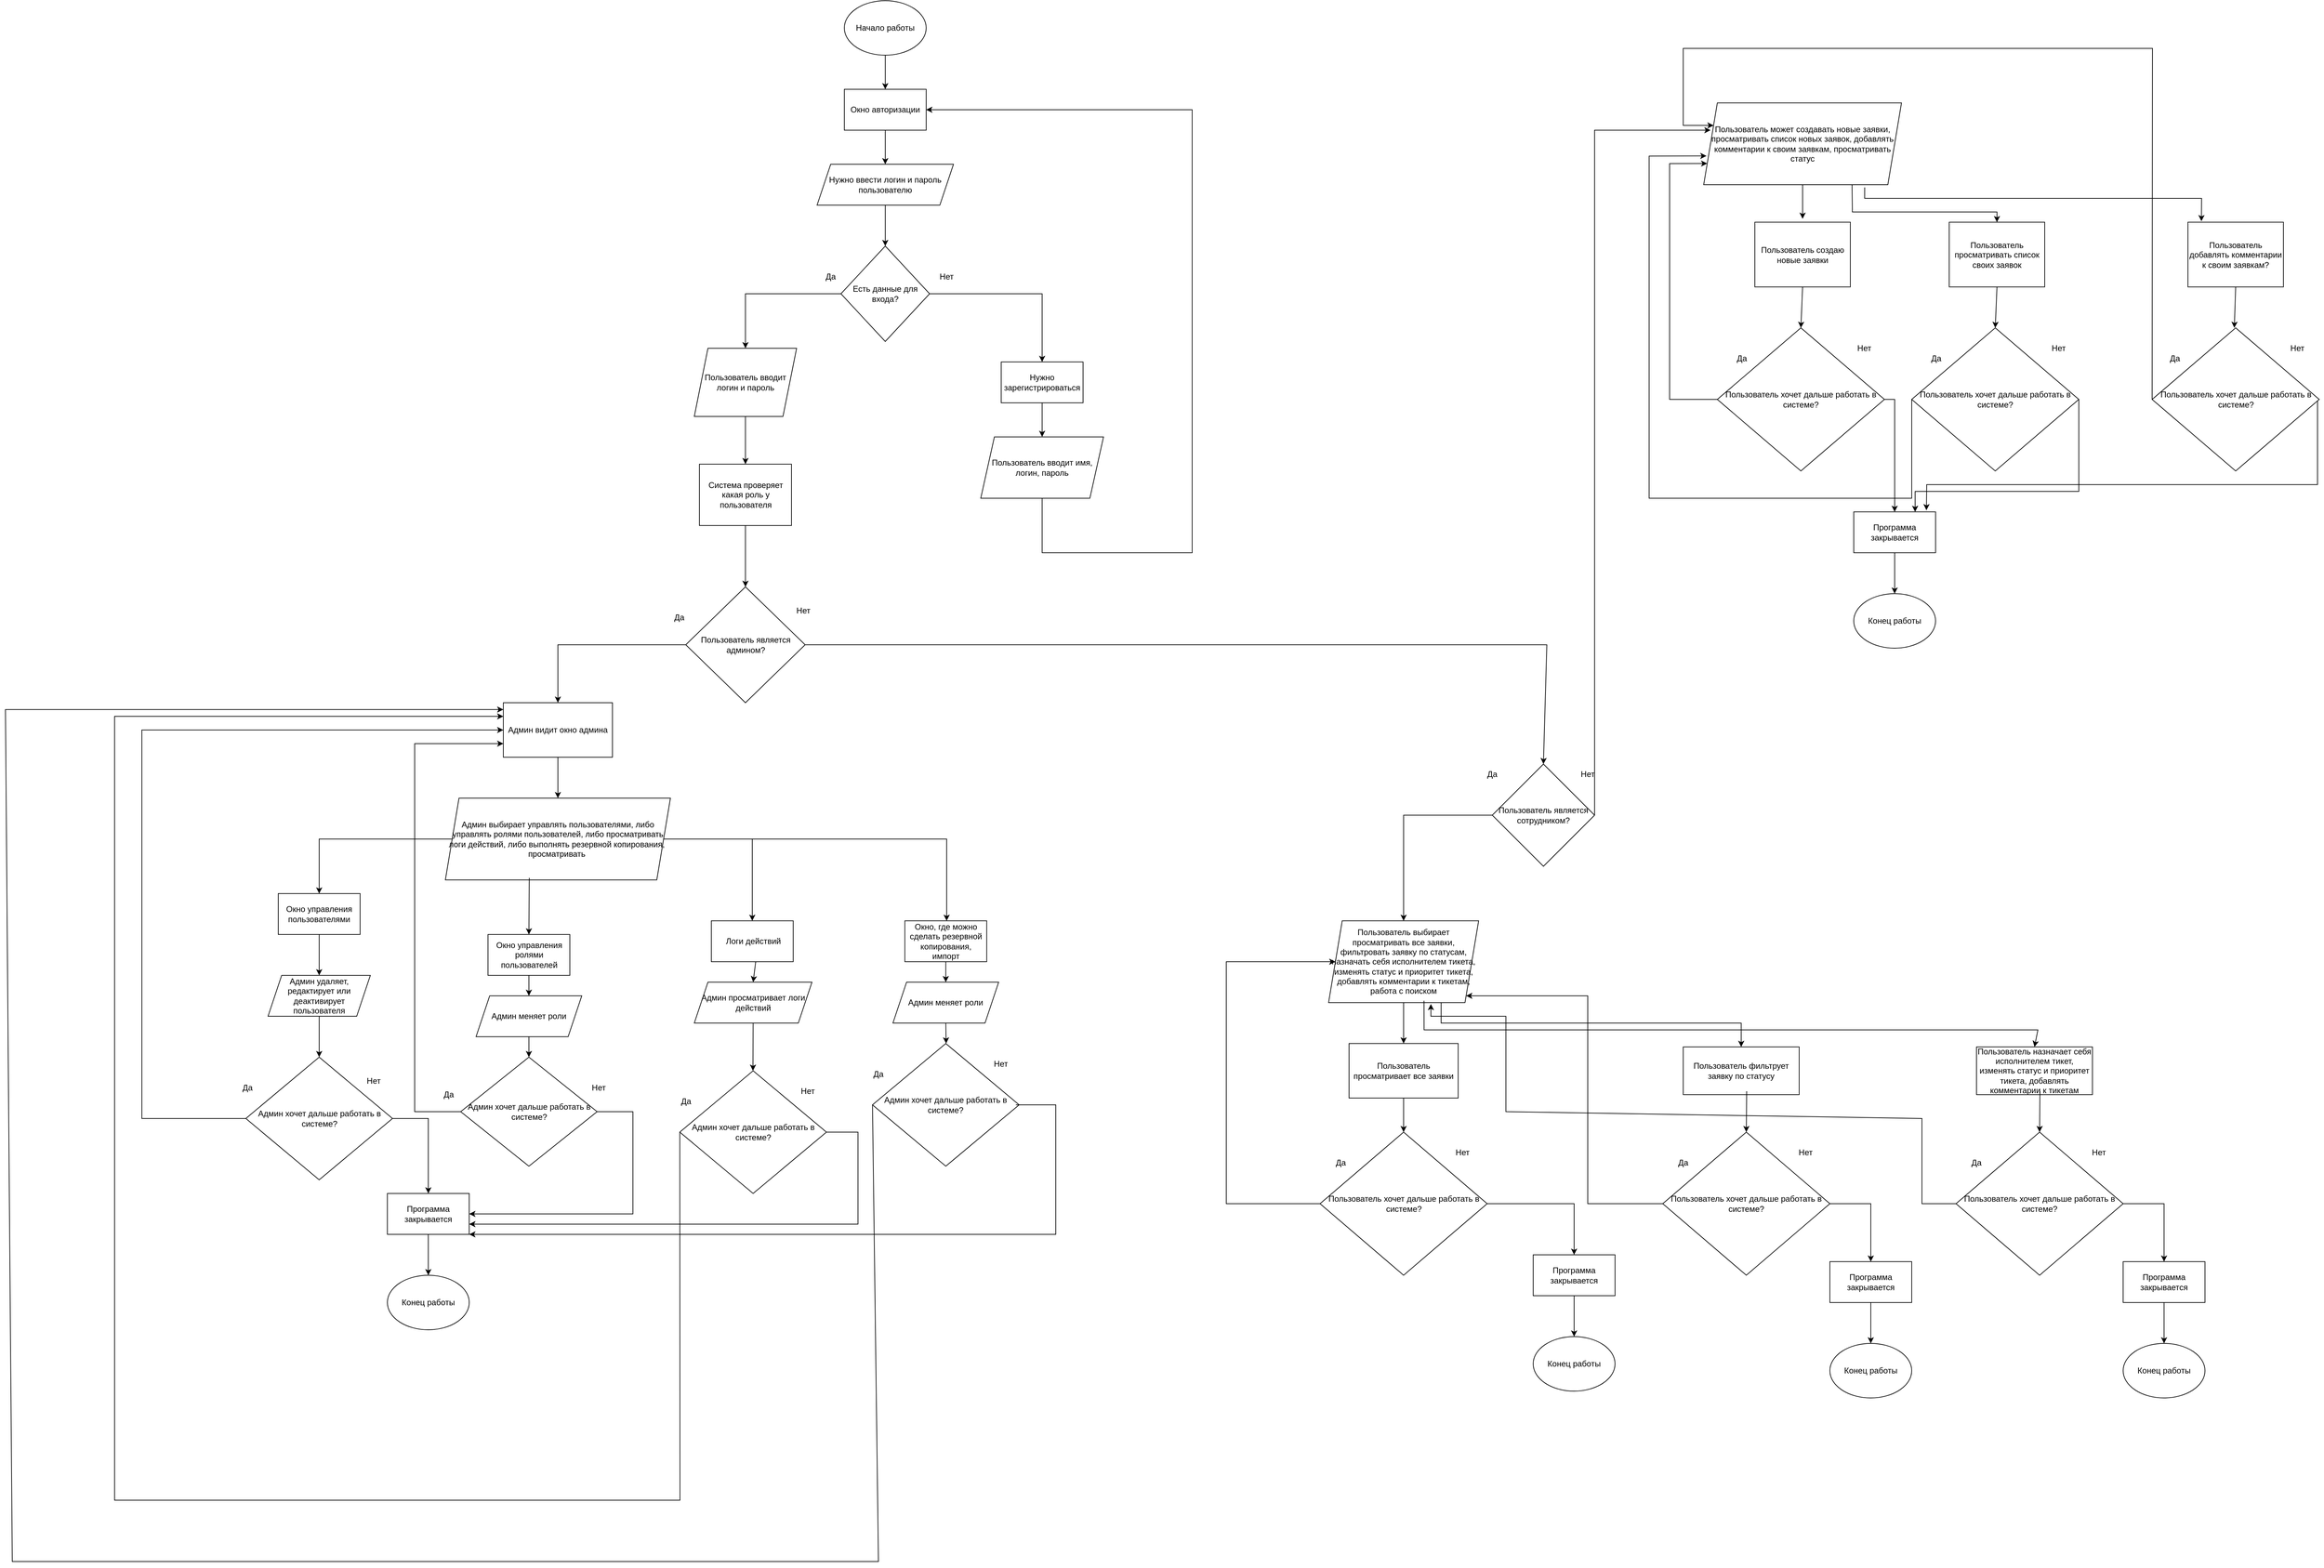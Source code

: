 <mxfile version="25.0.3">
  <diagram name="Страница — 1" id="nZ4aFbn-zRFTwmufFfas">
    <mxGraphModel dx="3083" dy="796" grid="1" gridSize="10" guides="1" tooltips="1" connect="1" arrows="1" fold="1" page="1" pageScale="1" pageWidth="2339" pageHeight="3300" math="0" shadow="0">
      <root>
        <mxCell id="0" />
        <mxCell id="1" parent="0" />
        <mxCell id="4gk0mdLbLj6J2_TeYQ0_-1" value="Начало работы" style="ellipse;whiteSpace=wrap;html=1;" vertex="1" parent="1">
          <mxGeometry x="330" y="40" width="120" height="80" as="geometry" />
        </mxCell>
        <mxCell id="4gk0mdLbLj6J2_TeYQ0_-2" value="Окно авторизации" style="rounded=0;whiteSpace=wrap;html=1;" vertex="1" parent="1">
          <mxGeometry x="330" y="170" width="120" height="60" as="geometry" />
        </mxCell>
        <mxCell id="4gk0mdLbLj6J2_TeYQ0_-3" value="" style="endArrow=classic;html=1;rounded=0;exitX=0.5;exitY=1;exitDx=0;exitDy=0;" edge="1" parent="1" source="4gk0mdLbLj6J2_TeYQ0_-1">
          <mxGeometry width="50" height="50" relative="1" as="geometry">
            <mxPoint x="340" y="350" as="sourcePoint" />
            <mxPoint x="390" y="170" as="targetPoint" />
          </mxGeometry>
        </mxCell>
        <mxCell id="4gk0mdLbLj6J2_TeYQ0_-5" value="" style="endArrow=classic;html=1;rounded=0;exitX=0.5;exitY=1;exitDx=0;exitDy=0;" edge="1" parent="1" source="4gk0mdLbLj6J2_TeYQ0_-2">
          <mxGeometry width="50" height="50" relative="1" as="geometry">
            <mxPoint x="340" y="350" as="sourcePoint" />
            <mxPoint x="390" y="280" as="targetPoint" />
          </mxGeometry>
        </mxCell>
        <mxCell id="4gk0mdLbLj6J2_TeYQ0_-6" value="Нужно ввести логин и пароль пользователю" style="shape=parallelogram;perimeter=parallelogramPerimeter;whiteSpace=wrap;html=1;fixedSize=1;" vertex="1" parent="1">
          <mxGeometry x="290" y="280" width="200" height="60" as="geometry" />
        </mxCell>
        <mxCell id="4gk0mdLbLj6J2_TeYQ0_-7" value="Есть данные для входа?" style="rhombus;whiteSpace=wrap;html=1;" vertex="1" parent="1">
          <mxGeometry x="325" y="400" width="130" height="140" as="geometry" />
        </mxCell>
        <mxCell id="4gk0mdLbLj6J2_TeYQ0_-8" value="" style="endArrow=classic;html=1;rounded=0;exitX=0.5;exitY=1;exitDx=0;exitDy=0;entryX=0.5;entryY=0;entryDx=0;entryDy=0;" edge="1" parent="1" source="4gk0mdLbLj6J2_TeYQ0_-6" target="4gk0mdLbLj6J2_TeYQ0_-7">
          <mxGeometry width="50" height="50" relative="1" as="geometry">
            <mxPoint x="320" y="450" as="sourcePoint" />
            <mxPoint x="370" y="400" as="targetPoint" />
          </mxGeometry>
        </mxCell>
        <mxCell id="4gk0mdLbLj6J2_TeYQ0_-9" value="" style="endArrow=classic;html=1;rounded=0;exitX=1;exitY=0.5;exitDx=0;exitDy=0;entryX=0.5;entryY=0;entryDx=0;entryDy=0;" edge="1" parent="1" source="4gk0mdLbLj6J2_TeYQ0_-7" target="4gk0mdLbLj6J2_TeYQ0_-20">
          <mxGeometry width="50" height="50" relative="1" as="geometry">
            <mxPoint x="260" y="570" as="sourcePoint" />
            <mxPoint x="620" y="470" as="targetPoint" />
            <Array as="points">
              <mxPoint x="620" y="470" />
            </Array>
          </mxGeometry>
        </mxCell>
        <mxCell id="4gk0mdLbLj6J2_TeYQ0_-10" value="" style="endArrow=classic;html=1;rounded=0;exitX=0;exitY=0.5;exitDx=0;exitDy=0;entryX=0.5;entryY=0;entryDx=0;entryDy=0;" edge="1" parent="1" source="4gk0mdLbLj6J2_TeYQ0_-7" target="4gk0mdLbLj6J2_TeYQ0_-12">
          <mxGeometry width="50" height="50" relative="1" as="geometry">
            <mxPoint x="380" y="590" as="sourcePoint" />
            <mxPoint x="170" y="480" as="targetPoint" />
            <Array as="points">
              <mxPoint x="185" y="470" />
            </Array>
          </mxGeometry>
        </mxCell>
        <mxCell id="4gk0mdLbLj6J2_TeYQ0_-12" value="Пользователь вводит логин и пароль" style="shape=parallelogram;perimeter=parallelogramPerimeter;whiteSpace=wrap;html=1;fixedSize=1;" vertex="1" parent="1">
          <mxGeometry x="110" y="550" width="150" height="100" as="geometry" />
        </mxCell>
        <mxCell id="4gk0mdLbLj6J2_TeYQ0_-13" value="Система проверяет какая роль у пользователя" style="rounded=0;whiteSpace=wrap;html=1;" vertex="1" parent="1">
          <mxGeometry x="117.5" y="720" width="135" height="90" as="geometry" />
        </mxCell>
        <mxCell id="4gk0mdLbLj6J2_TeYQ0_-14" value="" style="endArrow=classic;html=1;rounded=0;exitX=0.5;exitY=1;exitDx=0;exitDy=0;entryX=0.5;entryY=0;entryDx=0;entryDy=0;" edge="1" parent="1" source="4gk0mdLbLj6J2_TeYQ0_-12" target="4gk0mdLbLj6J2_TeYQ0_-13">
          <mxGeometry width="50" height="50" relative="1" as="geometry">
            <mxPoint x="140" y="780" as="sourcePoint" />
            <mxPoint x="190" y="730" as="targetPoint" />
          </mxGeometry>
        </mxCell>
        <mxCell id="4gk0mdLbLj6J2_TeYQ0_-15" value="Пользователь является админом?" style="rhombus;whiteSpace=wrap;html=1;" vertex="1" parent="1">
          <mxGeometry x="97.5" y="900" width="175" height="170" as="geometry" />
        </mxCell>
        <mxCell id="4gk0mdLbLj6J2_TeYQ0_-16" value="" style="endArrow=classic;html=1;rounded=0;exitX=0.5;exitY=1;exitDx=0;exitDy=0;entryX=0.5;entryY=0;entryDx=0;entryDy=0;" edge="1" parent="1" source="4gk0mdLbLj6J2_TeYQ0_-13" target="4gk0mdLbLj6J2_TeYQ0_-15">
          <mxGeometry width="50" height="50" relative="1" as="geometry">
            <mxPoint x="140" y="780" as="sourcePoint" />
            <mxPoint x="190" y="730" as="targetPoint" />
          </mxGeometry>
        </mxCell>
        <mxCell id="4gk0mdLbLj6J2_TeYQ0_-17" value="Админ видит окно админа" style="rounded=0;whiteSpace=wrap;html=1;" vertex="1" parent="1">
          <mxGeometry x="-170" y="1070" width="160" height="80" as="geometry" />
        </mxCell>
        <mxCell id="4gk0mdLbLj6J2_TeYQ0_-18" value="Пользователь является сотрудником?" style="rhombus;whiteSpace=wrap;html=1;" vertex="1" parent="1">
          <mxGeometry x="1280" y="1160" width="150" height="150" as="geometry" />
        </mxCell>
        <mxCell id="4gk0mdLbLj6J2_TeYQ0_-19" value="" style="endArrow=classic;html=1;rounded=0;exitX=1;exitY=0.5;exitDx=0;exitDy=0;entryX=0.5;entryY=0;entryDx=0;entryDy=0;" edge="1" parent="1" source="4gk0mdLbLj6J2_TeYQ0_-15" target="4gk0mdLbLj6J2_TeYQ0_-18">
          <mxGeometry width="50" height="50" relative="1" as="geometry">
            <mxPoint x="250" y="1090" as="sourcePoint" />
            <mxPoint x="300" y="1040" as="targetPoint" />
            <Array as="points">
              <mxPoint x="1360" y="985" />
            </Array>
          </mxGeometry>
        </mxCell>
        <mxCell id="4gk0mdLbLj6J2_TeYQ0_-20" value="Нужно зарегистрироваться" style="rounded=0;whiteSpace=wrap;html=1;" vertex="1" parent="1">
          <mxGeometry x="560" y="570" width="120" height="60" as="geometry" />
        </mxCell>
        <mxCell id="4gk0mdLbLj6J2_TeYQ0_-21" value="Пользователь вводит имя, логин, пароль" style="shape=parallelogram;perimeter=parallelogramPerimeter;whiteSpace=wrap;html=1;fixedSize=1;" vertex="1" parent="1">
          <mxGeometry x="530" y="680" width="180" height="90" as="geometry" />
        </mxCell>
        <mxCell id="4gk0mdLbLj6J2_TeYQ0_-22" value="" style="endArrow=classic;html=1;rounded=0;exitX=0.5;exitY=1;exitDx=0;exitDy=0;entryX=0.5;entryY=0;entryDx=0;entryDy=0;" edge="1" parent="1" source="4gk0mdLbLj6J2_TeYQ0_-20" target="4gk0mdLbLj6J2_TeYQ0_-21">
          <mxGeometry width="50" height="50" relative="1" as="geometry">
            <mxPoint x="510" y="800" as="sourcePoint" />
            <mxPoint x="560" y="750" as="targetPoint" />
          </mxGeometry>
        </mxCell>
        <mxCell id="4gk0mdLbLj6J2_TeYQ0_-23" value="" style="endArrow=classic;html=1;rounded=0;exitX=0.5;exitY=1;exitDx=0;exitDy=0;entryX=1;entryY=0.5;entryDx=0;entryDy=0;" edge="1" parent="1" source="4gk0mdLbLj6J2_TeYQ0_-21" target="4gk0mdLbLj6J2_TeYQ0_-2">
          <mxGeometry width="50" height="50" relative="1" as="geometry">
            <mxPoint x="510" y="800" as="sourcePoint" />
            <mxPoint x="690" y="350" as="targetPoint" />
            <Array as="points">
              <mxPoint x="620" y="850" />
              <mxPoint x="840" y="850" />
              <mxPoint x="840" y="200" />
            </Array>
          </mxGeometry>
        </mxCell>
        <mxCell id="4gk0mdLbLj6J2_TeYQ0_-24" value="Да" style="text;html=1;align=center;verticalAlign=middle;whiteSpace=wrap;rounded=0;" vertex="1" parent="1">
          <mxGeometry x="280" y="430" width="60" height="30" as="geometry" />
        </mxCell>
        <mxCell id="4gk0mdLbLj6J2_TeYQ0_-25" value="Нет" style="text;html=1;align=center;verticalAlign=middle;whiteSpace=wrap;rounded=0;" vertex="1" parent="1">
          <mxGeometry x="450" y="430" width="60" height="30" as="geometry" />
        </mxCell>
        <mxCell id="4gk0mdLbLj6J2_TeYQ0_-26" value="" style="endArrow=classic;html=1;rounded=0;exitX=0;exitY=0.5;exitDx=0;exitDy=0;entryX=0.5;entryY=0;entryDx=0;entryDy=0;" edge="1" parent="1" source="4gk0mdLbLj6J2_TeYQ0_-15" target="4gk0mdLbLj6J2_TeYQ0_-17">
          <mxGeometry width="50" height="50" relative="1" as="geometry">
            <mxPoint x="50" y="1100" as="sourcePoint" />
            <mxPoint x="100" y="1050" as="targetPoint" />
            <Array as="points">
              <mxPoint x="-90" y="985" />
            </Array>
          </mxGeometry>
        </mxCell>
        <mxCell id="4gk0mdLbLj6J2_TeYQ0_-27" value="Админ выбирает управлять пользователями, либо управлять ролями пользователей, либо просматривать логи действий, либо выполнять резервной копирования,&amp;nbsp; просматривать&amp;nbsp;" style="shape=parallelogram;perimeter=parallelogramPerimeter;whiteSpace=wrap;html=1;fixedSize=1;" vertex="1" parent="1">
          <mxGeometry x="-255" y="1210" width="330" height="120" as="geometry" />
        </mxCell>
        <mxCell id="4gk0mdLbLj6J2_TeYQ0_-28" value="" style="endArrow=classic;html=1;rounded=0;exitX=0.5;exitY=1;exitDx=0;exitDy=0;entryX=0.5;entryY=0;entryDx=0;entryDy=0;" edge="1" parent="1" source="4gk0mdLbLj6J2_TeYQ0_-17" target="4gk0mdLbLj6J2_TeYQ0_-27">
          <mxGeometry width="50" height="50" relative="1" as="geometry">
            <mxPoint x="-60" y="1220" as="sourcePoint" />
            <mxPoint x="-10" y="1170" as="targetPoint" />
          </mxGeometry>
        </mxCell>
        <mxCell id="4gk0mdLbLj6J2_TeYQ0_-29" value="Окно управления пользователями" style="rounded=0;whiteSpace=wrap;html=1;" vertex="1" parent="1">
          <mxGeometry x="-500" y="1350" width="120" height="60" as="geometry" />
        </mxCell>
        <mxCell id="4gk0mdLbLj6J2_TeYQ0_-30" value="" style="endArrow=classic;html=1;rounded=0;exitX=0;exitY=0.5;exitDx=0;exitDy=0;entryX=0.5;entryY=0;entryDx=0;entryDy=0;" edge="1" parent="1" source="4gk0mdLbLj6J2_TeYQ0_-27" target="4gk0mdLbLj6J2_TeYQ0_-29">
          <mxGeometry width="50" height="50" relative="1" as="geometry">
            <mxPoint x="-110" y="1380" as="sourcePoint" />
            <mxPoint x="-60" y="1330" as="targetPoint" />
            <Array as="points">
              <mxPoint x="-440" y="1270" />
            </Array>
          </mxGeometry>
        </mxCell>
        <mxCell id="4gk0mdLbLj6J2_TeYQ0_-31" value="Админ удаляет, редактирует или деактивирует пользователя" style="shape=parallelogram;perimeter=parallelogramPerimeter;whiteSpace=wrap;html=1;fixedSize=1;" vertex="1" parent="1">
          <mxGeometry x="-515" y="1470" width="150" height="60" as="geometry" />
        </mxCell>
        <mxCell id="4gk0mdLbLj6J2_TeYQ0_-32" value="" style="endArrow=classic;html=1;rounded=0;exitX=0.5;exitY=1;exitDx=0;exitDy=0;entryX=0.5;entryY=0;entryDx=0;entryDy=0;" edge="1" parent="1" source="4gk0mdLbLj6J2_TeYQ0_-29" target="4gk0mdLbLj6J2_TeYQ0_-31">
          <mxGeometry width="50" height="50" relative="1" as="geometry">
            <mxPoint x="-110" y="1380" as="sourcePoint" />
            <mxPoint x="-60" y="1330" as="targetPoint" />
          </mxGeometry>
        </mxCell>
        <mxCell id="4gk0mdLbLj6J2_TeYQ0_-33" value="Админ хочет дальше работать в системе?" style="rhombus;whiteSpace=wrap;html=1;" vertex="1" parent="1">
          <mxGeometry x="-547.5" y="1590" width="215" height="180" as="geometry" />
        </mxCell>
        <mxCell id="4gk0mdLbLj6J2_TeYQ0_-34" value="" style="endArrow=classic;html=1;rounded=0;exitX=0.5;exitY=1;exitDx=0;exitDy=0;entryX=0.5;entryY=0;entryDx=0;entryDy=0;" edge="1" parent="1" source="4gk0mdLbLj6J2_TeYQ0_-31" target="4gk0mdLbLj6J2_TeYQ0_-33">
          <mxGeometry width="50" height="50" relative="1" as="geometry">
            <mxPoint x="-120" y="1480" as="sourcePoint" />
            <mxPoint x="-70" y="1430" as="targetPoint" />
          </mxGeometry>
        </mxCell>
        <mxCell id="4gk0mdLbLj6J2_TeYQ0_-35" value="" style="endArrow=classic;html=1;rounded=0;exitX=0;exitY=0.5;exitDx=0;exitDy=0;entryX=0;entryY=0.5;entryDx=0;entryDy=0;" edge="1" parent="1" source="4gk0mdLbLj6J2_TeYQ0_-33" target="4gk0mdLbLj6J2_TeYQ0_-17">
          <mxGeometry width="50" height="50" relative="1" as="geometry">
            <mxPoint x="-310" y="1490" as="sourcePoint" />
            <mxPoint x="-260" y="1440" as="targetPoint" />
            <Array as="points">
              <mxPoint x="-700" y="1680" />
              <mxPoint x="-700" y="1110" />
            </Array>
          </mxGeometry>
        </mxCell>
        <mxCell id="4gk0mdLbLj6J2_TeYQ0_-36" value="Да" style="text;html=1;align=center;verticalAlign=middle;whiteSpace=wrap;rounded=0;" vertex="1" parent="1">
          <mxGeometry x="57.5" y="930" width="60" height="30" as="geometry" />
        </mxCell>
        <mxCell id="4gk0mdLbLj6J2_TeYQ0_-37" value="Нет" style="text;html=1;align=center;verticalAlign=middle;whiteSpace=wrap;rounded=0;" vertex="1" parent="1">
          <mxGeometry x="240" y="920" width="60" height="30" as="geometry" />
        </mxCell>
        <mxCell id="4gk0mdLbLj6J2_TeYQ0_-38" value="Да" style="text;html=1;align=center;verticalAlign=middle;whiteSpace=wrap;rounded=0;" vertex="1" parent="1">
          <mxGeometry x="1250" y="1160" width="60" height="30" as="geometry" />
        </mxCell>
        <mxCell id="4gk0mdLbLj6J2_TeYQ0_-39" value="Нет" style="text;html=1;align=center;verticalAlign=middle;whiteSpace=wrap;rounded=0;" vertex="1" parent="1">
          <mxGeometry x="1390" y="1160" width="60" height="30" as="geometry" />
        </mxCell>
        <mxCell id="4gk0mdLbLj6J2_TeYQ0_-40" value="Да" style="text;html=1;align=center;verticalAlign=middle;whiteSpace=wrap;rounded=0;" vertex="1" parent="1">
          <mxGeometry x="-575" y="1620" width="60" height="30" as="geometry" />
        </mxCell>
        <mxCell id="4gk0mdLbLj6J2_TeYQ0_-41" value="Нет" style="text;html=1;align=center;verticalAlign=middle;whiteSpace=wrap;rounded=0;" vertex="1" parent="1">
          <mxGeometry x="-390" y="1610" width="60" height="30" as="geometry" />
        </mxCell>
        <mxCell id="4gk0mdLbLj6J2_TeYQ0_-42" value="Программа закрывается" style="rounded=0;whiteSpace=wrap;html=1;" vertex="1" parent="1">
          <mxGeometry x="-340" y="1790" width="120" height="60" as="geometry" />
        </mxCell>
        <mxCell id="4gk0mdLbLj6J2_TeYQ0_-43" value="Конец работы" style="ellipse;whiteSpace=wrap;html=1;" vertex="1" parent="1">
          <mxGeometry x="-340" y="1910" width="120" height="80" as="geometry" />
        </mxCell>
        <mxCell id="4gk0mdLbLj6J2_TeYQ0_-44" value="" style="endArrow=classic;html=1;rounded=0;exitX=1;exitY=0.5;exitDx=0;exitDy=0;entryX=0.5;entryY=0;entryDx=0;entryDy=0;" edge="1" parent="1" source="4gk0mdLbLj6J2_TeYQ0_-33" target="4gk0mdLbLj6J2_TeYQ0_-42">
          <mxGeometry width="50" height="50" relative="1" as="geometry">
            <mxPoint x="-210" y="1980" as="sourcePoint" />
            <mxPoint x="-160" y="1930" as="targetPoint" />
            <Array as="points">
              <mxPoint x="-280" y="1680" />
            </Array>
          </mxGeometry>
        </mxCell>
        <mxCell id="4gk0mdLbLj6J2_TeYQ0_-45" value="" style="endArrow=classic;html=1;rounded=0;exitX=0.5;exitY=1;exitDx=0;exitDy=0;entryX=0.5;entryY=0;entryDx=0;entryDy=0;" edge="1" parent="1" source="4gk0mdLbLj6J2_TeYQ0_-42" target="4gk0mdLbLj6J2_TeYQ0_-43">
          <mxGeometry width="50" height="50" relative="1" as="geometry">
            <mxPoint x="-210" y="1980" as="sourcePoint" />
            <mxPoint x="-160" y="1930" as="targetPoint" />
          </mxGeometry>
        </mxCell>
        <mxCell id="4gk0mdLbLj6J2_TeYQ0_-46" value="Окно управления ролями пользователей" style="rounded=0;whiteSpace=wrap;html=1;" vertex="1" parent="1">
          <mxGeometry x="-192.5" y="1410" width="120" height="60" as="geometry" />
        </mxCell>
        <mxCell id="4gk0mdLbLj6J2_TeYQ0_-47" value="" style="endArrow=classic;html=1;rounded=0;entryX=0.5;entryY=0;entryDx=0;entryDy=0;" edge="1" parent="1" target="4gk0mdLbLj6J2_TeYQ0_-46">
          <mxGeometry width="50" height="50" relative="1" as="geometry">
            <mxPoint x="-132" y="1327" as="sourcePoint" />
            <mxPoint y="1420" as="targetPoint" />
          </mxGeometry>
        </mxCell>
        <mxCell id="4gk0mdLbLj6J2_TeYQ0_-48" value="Админ меняет роли" style="shape=parallelogram;perimeter=parallelogramPerimeter;whiteSpace=wrap;html=1;fixedSize=1;" vertex="1" parent="1">
          <mxGeometry x="-210" y="1500" width="155" height="60" as="geometry" />
        </mxCell>
        <mxCell id="4gk0mdLbLj6J2_TeYQ0_-49" value="" style="endArrow=classic;html=1;rounded=0;exitX=0.5;exitY=1;exitDx=0;exitDy=0;entryX=0.5;entryY=0;entryDx=0;entryDy=0;" edge="1" parent="1" source="4gk0mdLbLj6J2_TeYQ0_-46" target="4gk0mdLbLj6J2_TeYQ0_-48">
          <mxGeometry width="50" height="50" relative="1" as="geometry">
            <mxPoint x="92.5" y="1670" as="sourcePoint" />
            <mxPoint x="142.5" y="1620" as="targetPoint" />
          </mxGeometry>
        </mxCell>
        <mxCell id="4gk0mdLbLj6J2_TeYQ0_-50" value="Админ хочет дальше работать в системе?" style="rhombus;whiteSpace=wrap;html=1;" vertex="1" parent="1">
          <mxGeometry x="-232.5" y="1590" width="200" height="160" as="geometry" />
        </mxCell>
        <mxCell id="4gk0mdLbLj6J2_TeYQ0_-51" value="" style="endArrow=classic;html=1;rounded=0;exitX=0.5;exitY=1;exitDx=0;exitDy=0;entryX=0.5;entryY=0;entryDx=0;entryDy=0;" edge="1" parent="1" source="4gk0mdLbLj6J2_TeYQ0_-48" target="4gk0mdLbLj6J2_TeYQ0_-50">
          <mxGeometry width="50" height="50" relative="1" as="geometry">
            <mxPoint x="30" y="1670" as="sourcePoint" />
            <mxPoint x="80" y="1620" as="targetPoint" />
          </mxGeometry>
        </mxCell>
        <mxCell id="4gk0mdLbLj6J2_TeYQ0_-52" value="" style="endArrow=classic;html=1;rounded=0;exitX=0;exitY=0.5;exitDx=0;exitDy=0;entryX=0;entryY=0.75;entryDx=0;entryDy=0;" edge="1" parent="1" source="4gk0mdLbLj6J2_TeYQ0_-50" target="4gk0mdLbLj6J2_TeYQ0_-17">
          <mxGeometry width="50" height="50" relative="1" as="geometry">
            <mxPoint x="30" y="1650" as="sourcePoint" />
            <mxPoint x="80" y="1600" as="targetPoint" />
            <Array as="points">
              <mxPoint x="-300" y="1670" />
              <mxPoint x="-300" y="1130" />
            </Array>
          </mxGeometry>
        </mxCell>
        <mxCell id="4gk0mdLbLj6J2_TeYQ0_-53" value="Да" style="text;html=1;align=center;verticalAlign=middle;whiteSpace=wrap;rounded=0;" vertex="1" parent="1">
          <mxGeometry x="-280" y="1630" width="60" height="30" as="geometry" />
        </mxCell>
        <mxCell id="4gk0mdLbLj6J2_TeYQ0_-54" value="Нет" style="text;html=1;align=center;verticalAlign=middle;whiteSpace=wrap;rounded=0;" vertex="1" parent="1">
          <mxGeometry x="-60" y="1620" width="60" height="30" as="geometry" />
        </mxCell>
        <mxCell id="4gk0mdLbLj6J2_TeYQ0_-55" value="" style="endArrow=classic;html=1;rounded=0;exitX=1;exitY=0.5;exitDx=0;exitDy=0;entryX=1;entryY=0.5;entryDx=0;entryDy=0;" edge="1" parent="1" source="4gk0mdLbLj6J2_TeYQ0_-50" target="4gk0mdLbLj6J2_TeYQ0_-42">
          <mxGeometry width="50" height="50" relative="1" as="geometry">
            <mxPoint x="30" y="1650" as="sourcePoint" />
            <mxPoint x="80" y="1600" as="targetPoint" />
            <Array as="points">
              <mxPoint x="20" y="1670" />
              <mxPoint x="20" y="1820" />
            </Array>
          </mxGeometry>
        </mxCell>
        <mxCell id="4gk0mdLbLj6J2_TeYQ0_-56" value="&amp;nbsp;Логи действий" style="rounded=0;whiteSpace=wrap;html=1;" vertex="1" parent="1">
          <mxGeometry x="135" y="1390" width="120" height="60" as="geometry" />
        </mxCell>
        <mxCell id="4gk0mdLbLj6J2_TeYQ0_-57" value="Админ просматривает логи действий" style="shape=parallelogram;perimeter=parallelogramPerimeter;whiteSpace=wrap;html=1;fixedSize=1;" vertex="1" parent="1">
          <mxGeometry x="110" y="1480" width="172.5" height="60" as="geometry" />
        </mxCell>
        <mxCell id="4gk0mdLbLj6J2_TeYQ0_-58" value="" style="endArrow=classic;html=1;rounded=0;exitX=0.542;exitY=1;exitDx=0;exitDy=0;entryX=0.5;entryY=0;entryDx=0;entryDy=0;exitPerimeter=0;" edge="1" parent="1" source="4gk0mdLbLj6J2_TeYQ0_-56" target="4gk0mdLbLj6J2_TeYQ0_-57">
          <mxGeometry width="50" height="50" relative="1" as="geometry">
            <mxPoint x="420" y="1650" as="sourcePoint" />
            <mxPoint x="470" y="1600" as="targetPoint" />
          </mxGeometry>
        </mxCell>
        <mxCell id="4gk0mdLbLj6J2_TeYQ0_-60" value="Окно, где можно сделать резервной копирования, импорт" style="rounded=0;whiteSpace=wrap;html=1;" vertex="1" parent="1">
          <mxGeometry x="418.75" y="1390" width="120" height="60" as="geometry" />
        </mxCell>
        <mxCell id="4gk0mdLbLj6J2_TeYQ0_-61" value="Админ меняет роли" style="shape=parallelogram;perimeter=parallelogramPerimeter;whiteSpace=wrap;html=1;fixedSize=1;" vertex="1" parent="1">
          <mxGeometry x="401.25" y="1480" width="155" height="60" as="geometry" />
        </mxCell>
        <mxCell id="4gk0mdLbLj6J2_TeYQ0_-62" value="" style="endArrow=classic;html=1;rounded=0;exitX=0.5;exitY=1;exitDx=0;exitDy=0;entryX=0.5;entryY=0;entryDx=0;entryDy=0;" edge="1" parent="1" source="4gk0mdLbLj6J2_TeYQ0_-60" target="4gk0mdLbLj6J2_TeYQ0_-61">
          <mxGeometry width="50" height="50" relative="1" as="geometry">
            <mxPoint x="703.75" y="1650" as="sourcePoint" />
            <mxPoint x="753.75" y="1600" as="targetPoint" />
          </mxGeometry>
        </mxCell>
        <mxCell id="4gk0mdLbLj6J2_TeYQ0_-63" value="" style="endArrow=classic;html=1;rounded=0;exitX=0.5;exitY=1;exitDx=0;exitDy=0;entryX=0.5;entryY=0;entryDx=0;entryDy=0;" edge="1" parent="1" source="4gk0mdLbLj6J2_TeYQ0_-61">
          <mxGeometry width="50" height="50" relative="1" as="geometry">
            <mxPoint x="641.25" y="1650" as="sourcePoint" />
            <mxPoint x="479.25" y="1570" as="targetPoint" />
          </mxGeometry>
        </mxCell>
        <mxCell id="4gk0mdLbLj6J2_TeYQ0_-64" value="Админ хочет дальше работать в системе?" style="rhombus;whiteSpace=wrap;html=1;" vertex="1" parent="1">
          <mxGeometry x="88.75" y="1610" width="215" height="180" as="geometry" />
        </mxCell>
        <mxCell id="4gk0mdLbLj6J2_TeYQ0_-65" value="" style="endArrow=classic;html=1;rounded=0;exitX=0.5;exitY=1;exitDx=0;exitDy=0;" edge="1" parent="1" source="4gk0mdLbLj6J2_TeYQ0_-57">
          <mxGeometry width="50" height="50" relative="1" as="geometry">
            <mxPoint x="208.75" y="1590" as="sourcePoint" />
            <mxPoint x="196" y="1610" as="targetPoint" />
          </mxGeometry>
        </mxCell>
        <mxCell id="4gk0mdLbLj6J2_TeYQ0_-66" value="Да" style="text;html=1;align=center;verticalAlign=middle;whiteSpace=wrap;rounded=0;" vertex="1" parent="1">
          <mxGeometry x="67.5" y="1640" width="60" height="30" as="geometry" />
        </mxCell>
        <mxCell id="4gk0mdLbLj6J2_TeYQ0_-67" value="Нет" style="text;html=1;align=center;verticalAlign=middle;whiteSpace=wrap;rounded=0;" vertex="1" parent="1">
          <mxGeometry x="240" y="1630" width="72.5" height="20" as="geometry" />
        </mxCell>
        <mxCell id="4gk0mdLbLj6J2_TeYQ0_-68" value="Админ хочет дальше работать в системе?" style="rhombus;whiteSpace=wrap;html=1;" vertex="1" parent="1">
          <mxGeometry x="371.25" y="1570" width="215" height="180" as="geometry" />
        </mxCell>
        <mxCell id="4gk0mdLbLj6J2_TeYQ0_-69" value="Да" style="text;html=1;align=center;verticalAlign=middle;whiteSpace=wrap;rounded=0;" vertex="1" parent="1">
          <mxGeometry x="350" y="1600" width="60" height="30" as="geometry" />
        </mxCell>
        <mxCell id="4gk0mdLbLj6J2_TeYQ0_-70" value="Нет" style="text;html=1;align=center;verticalAlign=middle;whiteSpace=wrap;rounded=0;" vertex="1" parent="1">
          <mxGeometry x="522.5" y="1590" width="72.5" height="20" as="geometry" />
        </mxCell>
        <mxCell id="4gk0mdLbLj6J2_TeYQ0_-71" value="" style="endArrow=classic;html=1;rounded=0;exitX=1;exitY=0.5;exitDx=0;exitDy=0;entryX=0.5;entryY=0;entryDx=0;entryDy=0;" edge="1" parent="1" source="4gk0mdLbLj6J2_TeYQ0_-27" target="4gk0mdLbLj6J2_TeYQ0_-56">
          <mxGeometry width="50" height="50" relative="1" as="geometry">
            <mxPoint x="160" y="1780" as="sourcePoint" />
            <mxPoint x="210" y="1730" as="targetPoint" />
            <Array as="points">
              <mxPoint x="195" y="1270" />
            </Array>
          </mxGeometry>
        </mxCell>
        <mxCell id="4gk0mdLbLj6J2_TeYQ0_-72" value="" style="endArrow=classic;html=1;rounded=0;entryX=0.5;entryY=0;entryDx=0;entryDy=0;" edge="1" parent="1">
          <mxGeometry width="50" height="50" relative="1" as="geometry">
            <mxPoint x="190" y="1270" as="sourcePoint" />
            <mxPoint x="480" y="1390" as="targetPoint" />
            <Array as="points">
              <mxPoint x="480" y="1270" />
            </Array>
          </mxGeometry>
        </mxCell>
        <mxCell id="4gk0mdLbLj6J2_TeYQ0_-73" value="" style="endArrow=classic;html=1;rounded=0;exitX=0;exitY=0.5;exitDx=0;exitDy=0;entryX=0;entryY=0.25;entryDx=0;entryDy=0;" edge="1" parent="1" source="4gk0mdLbLj6J2_TeYQ0_-64" target="4gk0mdLbLj6J2_TeYQ0_-17">
          <mxGeometry width="50" height="50" relative="1" as="geometry">
            <mxPoint x="20" y="1920" as="sourcePoint" />
            <mxPoint x="-140" y="2070" as="targetPoint" />
            <Array as="points">
              <mxPoint x="89" y="2240" />
              <mxPoint x="-740" y="2240" />
              <mxPoint x="-740" y="1090" />
            </Array>
          </mxGeometry>
        </mxCell>
        <mxCell id="4gk0mdLbLj6J2_TeYQ0_-74" value="" style="endArrow=classic;html=1;rounded=0;exitX=0;exitY=0.5;exitDx=0;exitDy=0;" edge="1" parent="1" source="4gk0mdLbLj6J2_TeYQ0_-68">
          <mxGeometry width="50" height="50" relative="1" as="geometry">
            <mxPoint x="371.25" y="1685" as="sourcePoint" />
            <mxPoint x="-170" y="1080" as="targetPoint" />
            <Array as="points">
              <mxPoint x="380" y="2330" />
              <mxPoint x="-30" y="2330" />
              <mxPoint x="-890" y="2330" />
              <mxPoint x="-900" y="1080" />
            </Array>
          </mxGeometry>
        </mxCell>
        <mxCell id="4gk0mdLbLj6J2_TeYQ0_-75" value="" style="endArrow=classic;html=1;rounded=0;exitX=1;exitY=0.5;exitDx=0;exitDy=0;entryX=1;entryY=0.75;entryDx=0;entryDy=0;" edge="1" parent="1" source="4gk0mdLbLj6J2_TeYQ0_-64" target="4gk0mdLbLj6J2_TeYQ0_-42">
          <mxGeometry width="50" height="50" relative="1" as="geometry">
            <mxPoint x="200" y="1990" as="sourcePoint" />
            <mxPoint x="250" y="1940" as="targetPoint" />
            <Array as="points">
              <mxPoint x="350" y="1700" />
              <mxPoint x="350" y="1835" />
            </Array>
          </mxGeometry>
        </mxCell>
        <mxCell id="4gk0mdLbLj6J2_TeYQ0_-76" value="" style="endArrow=classic;html=1;rounded=0;exitX=1;exitY=0.5;exitDx=0;exitDy=0;entryX=1;entryY=1;entryDx=0;entryDy=0;" edge="1" parent="1" target="4gk0mdLbLj6J2_TeYQ0_-42">
          <mxGeometry width="50" height="50" relative="1" as="geometry">
            <mxPoint x="581.5" y="1660" as="sourcePoint" />
            <mxPoint x="57.5" y="1795" as="targetPoint" />
            <Array as="points">
              <mxPoint x="640" y="1660" />
              <mxPoint x="640" y="1850" />
            </Array>
          </mxGeometry>
        </mxCell>
        <mxCell id="4gk0mdLbLj6J2_TeYQ0_-78" value="Пользователь выбирает просматривать все заявки, фильтровать заявку по статусам, назначать себя исполнителем тикета, изменять статус и приоритет тикета, добавлять комментарии к тикетам, работа с поиском" style="shape=parallelogram;perimeter=parallelogramPerimeter;whiteSpace=wrap;html=1;fixedSize=1;" vertex="1" parent="1">
          <mxGeometry x="1040" y="1390" width="220" height="120" as="geometry" />
        </mxCell>
        <mxCell id="4gk0mdLbLj6J2_TeYQ0_-79" value="" style="endArrow=classic;html=1;rounded=0;exitX=0;exitY=0.5;exitDx=0;exitDy=0;entryX=0.5;entryY=0;entryDx=0;entryDy=0;" edge="1" parent="1" source="4gk0mdLbLj6J2_TeYQ0_-18" target="4gk0mdLbLj6J2_TeYQ0_-78">
          <mxGeometry width="50" height="50" relative="1" as="geometry">
            <mxPoint x="1060" y="1310" as="sourcePoint" />
            <mxPoint x="1110" y="1260" as="targetPoint" />
            <Array as="points">
              <mxPoint x="1150" y="1235" />
            </Array>
          </mxGeometry>
        </mxCell>
        <mxCell id="4gk0mdLbLj6J2_TeYQ0_-81" value="" style="endArrow=classic;html=1;rounded=0;exitX=0.5;exitY=1;exitDx=0;exitDy=0;" edge="1" parent="1" source="4gk0mdLbLj6J2_TeYQ0_-78">
          <mxGeometry width="50" height="50" relative="1" as="geometry">
            <mxPoint x="890" y="1520" as="sourcePoint" />
            <mxPoint x="1150" y="1570" as="targetPoint" />
          </mxGeometry>
        </mxCell>
        <mxCell id="4gk0mdLbLj6J2_TeYQ0_-82" value="Пользователь просматривает все заявки" style="rounded=0;whiteSpace=wrap;html=1;" vertex="1" parent="1">
          <mxGeometry x="1070" y="1570" width="160" height="80" as="geometry" />
        </mxCell>
        <mxCell id="4gk0mdLbLj6J2_TeYQ0_-84" value="Пользователь хочет дальше работать в системе?" style="rhombus;whiteSpace=wrap;html=1;" vertex="1" parent="1">
          <mxGeometry x="1027.5" y="1700" width="245" height="210" as="geometry" />
        </mxCell>
        <mxCell id="4gk0mdLbLj6J2_TeYQ0_-85" value="Да" style="text;html=1;align=center;verticalAlign=middle;whiteSpace=wrap;rounded=0;" vertex="1" parent="1">
          <mxGeometry x="1027.5" y="1730" width="60" height="30" as="geometry" />
        </mxCell>
        <mxCell id="4gk0mdLbLj6J2_TeYQ0_-86" value="Нет" style="text;html=1;align=center;verticalAlign=middle;whiteSpace=wrap;rounded=0;" vertex="1" parent="1">
          <mxGeometry x="1200" y="1720" width="72.5" height="20" as="geometry" />
        </mxCell>
        <mxCell id="4gk0mdLbLj6J2_TeYQ0_-87" value="" style="endArrow=classic;html=1;rounded=0;entryX=0.5;entryY=0;entryDx=0;entryDy=0;exitX=0.5;exitY=1;exitDx=0;exitDy=0;" edge="1" parent="1" source="4gk0mdLbLj6J2_TeYQ0_-82" target="4gk0mdLbLj6J2_TeYQ0_-84">
          <mxGeometry width="50" height="50" relative="1" as="geometry">
            <mxPoint x="1150" y="1650" as="sourcePoint" />
            <mxPoint x="1240" y="1660" as="targetPoint" />
          </mxGeometry>
        </mxCell>
        <mxCell id="4gk0mdLbLj6J2_TeYQ0_-89" value="" style="endArrow=classic;html=1;rounded=0;exitX=0;exitY=0.5;exitDx=0;exitDy=0;entryX=0;entryY=0.5;entryDx=0;entryDy=0;" edge="1" parent="1" source="4gk0mdLbLj6J2_TeYQ0_-84" target="4gk0mdLbLj6J2_TeYQ0_-78">
          <mxGeometry width="50" height="50" relative="1" as="geometry">
            <mxPoint x="1050" y="1950" as="sourcePoint" />
            <mxPoint x="1100" y="1900" as="targetPoint" />
            <Array as="points">
              <mxPoint x="890" y="1805" />
              <mxPoint x="890" y="1450" />
            </Array>
          </mxGeometry>
        </mxCell>
        <mxCell id="4gk0mdLbLj6J2_TeYQ0_-90" value="Программа закрывается" style="rounded=0;whiteSpace=wrap;html=1;" vertex="1" parent="1">
          <mxGeometry x="1340" y="1880" width="120" height="60" as="geometry" />
        </mxCell>
        <mxCell id="4gk0mdLbLj6J2_TeYQ0_-91" value="Конец работы" style="ellipse;whiteSpace=wrap;html=1;" vertex="1" parent="1">
          <mxGeometry x="1340" y="2000" width="120" height="80" as="geometry" />
        </mxCell>
        <mxCell id="4gk0mdLbLj6J2_TeYQ0_-92" value="" style="endArrow=classic;html=1;rounded=0;exitX=0.5;exitY=1;exitDx=0;exitDy=0;entryX=0.5;entryY=0;entryDx=0;entryDy=0;" edge="1" parent="1" source="4gk0mdLbLj6J2_TeYQ0_-90" target="4gk0mdLbLj6J2_TeYQ0_-91">
          <mxGeometry width="50" height="50" relative="1" as="geometry">
            <mxPoint x="1470" y="2070" as="sourcePoint" />
            <mxPoint x="1520" y="2020" as="targetPoint" />
          </mxGeometry>
        </mxCell>
        <mxCell id="4gk0mdLbLj6J2_TeYQ0_-93" value="" style="endArrow=classic;html=1;rounded=0;exitX=1;exitY=0.5;exitDx=0;exitDy=0;" edge="1" parent="1" source="4gk0mdLbLj6J2_TeYQ0_-84">
          <mxGeometry width="50" height="50" relative="1" as="geometry">
            <mxPoint x="1450" y="2060" as="sourcePoint" />
            <mxPoint x="1400" y="1880" as="targetPoint" />
            <Array as="points">
              <mxPoint x="1400" y="1805" />
            </Array>
          </mxGeometry>
        </mxCell>
        <mxCell id="4gk0mdLbLj6J2_TeYQ0_-94" value="Пользователь фильтрует заявку по статусу" style="rounded=0;whiteSpace=wrap;html=1;" vertex="1" parent="1">
          <mxGeometry x="1560" y="1575" width="170" height="70" as="geometry" />
        </mxCell>
        <mxCell id="4gk0mdLbLj6J2_TeYQ0_-95" value="" style="endArrow=classic;html=1;rounded=0;exitX=0.75;exitY=1;exitDx=0;exitDy=0;entryX=0.5;entryY=0;entryDx=0;entryDy=0;" edge="1" parent="1" source="4gk0mdLbLj6J2_TeYQ0_-78" target="4gk0mdLbLj6J2_TeYQ0_-94">
          <mxGeometry width="50" height="50" relative="1" as="geometry">
            <mxPoint x="1420" y="1590" as="sourcePoint" />
            <mxPoint x="1470" y="1540" as="targetPoint" />
            <Array as="points">
              <mxPoint x="1205" y="1540" />
              <mxPoint x="1645" y="1540" />
            </Array>
          </mxGeometry>
        </mxCell>
        <mxCell id="4gk0mdLbLj6J2_TeYQ0_-96" value="Пользователь хочет дальше работать в системе?" style="rhombus;whiteSpace=wrap;html=1;" vertex="1" parent="1">
          <mxGeometry x="1530" y="1700" width="245" height="210" as="geometry" />
        </mxCell>
        <mxCell id="4gk0mdLbLj6J2_TeYQ0_-97" value="Да" style="text;html=1;align=center;verticalAlign=middle;whiteSpace=wrap;rounded=0;" vertex="1" parent="1">
          <mxGeometry x="1530" y="1730" width="60" height="30" as="geometry" />
        </mxCell>
        <mxCell id="4gk0mdLbLj6J2_TeYQ0_-98" value="Нет" style="text;html=1;align=center;verticalAlign=middle;whiteSpace=wrap;rounded=0;" vertex="1" parent="1">
          <mxGeometry x="1702.5" y="1720" width="72.5" height="20" as="geometry" />
        </mxCell>
        <mxCell id="4gk0mdLbLj6J2_TeYQ0_-99" value="" style="endArrow=classic;html=1;rounded=0;entryX=0.5;entryY=0;entryDx=0;entryDy=0;" edge="1" parent="1" target="4gk0mdLbLj6J2_TeYQ0_-96">
          <mxGeometry width="50" height="50" relative="1" as="geometry">
            <mxPoint x="1653" y="1640" as="sourcePoint" />
            <mxPoint x="1830" y="1750" as="targetPoint" />
          </mxGeometry>
        </mxCell>
        <mxCell id="4gk0mdLbLj6J2_TeYQ0_-100" value="Программа закрывается" style="rounded=0;whiteSpace=wrap;html=1;" vertex="1" parent="1">
          <mxGeometry x="1775" y="1890" width="120" height="60" as="geometry" />
        </mxCell>
        <mxCell id="4gk0mdLbLj6J2_TeYQ0_-101" value="Конец работы" style="ellipse;whiteSpace=wrap;html=1;" vertex="1" parent="1">
          <mxGeometry x="1775" y="2010" width="120" height="80" as="geometry" />
        </mxCell>
        <mxCell id="4gk0mdLbLj6J2_TeYQ0_-102" value="" style="endArrow=classic;html=1;rounded=0;exitX=0.5;exitY=1;exitDx=0;exitDy=0;entryX=0.5;entryY=0;entryDx=0;entryDy=0;" edge="1" parent="1" source="4gk0mdLbLj6J2_TeYQ0_-100" target="4gk0mdLbLj6J2_TeYQ0_-101">
          <mxGeometry width="50" height="50" relative="1" as="geometry">
            <mxPoint x="1905" y="2080" as="sourcePoint" />
            <mxPoint x="1955" y="2030" as="targetPoint" />
          </mxGeometry>
        </mxCell>
        <mxCell id="4gk0mdLbLj6J2_TeYQ0_-103" value="" style="endArrow=classic;html=1;rounded=0;exitX=1;exitY=0.5;exitDx=0;exitDy=0;entryX=0.5;entryY=0;entryDx=0;entryDy=0;" edge="1" parent="1" source="4gk0mdLbLj6J2_TeYQ0_-96" target="4gk0mdLbLj6J2_TeYQ0_-100">
          <mxGeometry width="50" height="50" relative="1" as="geometry">
            <mxPoint x="1670" y="2010" as="sourcePoint" />
            <mxPoint x="1720" y="1960" as="targetPoint" />
            <Array as="points">
              <mxPoint x="1835" y="1805" />
            </Array>
          </mxGeometry>
        </mxCell>
        <mxCell id="4gk0mdLbLj6J2_TeYQ0_-104" value="" style="endArrow=classic;html=1;rounded=0;exitX=0;exitY=0.5;exitDx=0;exitDy=0;entryX=1;entryY=1;entryDx=0;entryDy=0;" edge="1" parent="1" source="4gk0mdLbLj6J2_TeYQ0_-96" target="4gk0mdLbLj6J2_TeYQ0_-78">
          <mxGeometry width="50" height="50" relative="1" as="geometry">
            <mxPoint x="1500" y="1780" as="sourcePoint" />
            <mxPoint x="1550" y="1730" as="targetPoint" />
            <Array as="points">
              <mxPoint x="1420" y="1805" />
              <mxPoint x="1420" y="1500" />
            </Array>
          </mxGeometry>
        </mxCell>
        <mxCell id="4gk0mdLbLj6J2_TeYQ0_-105" value="Пользователь назначает себя исполнителем тикет, изменять статус и приоритет тикета, добавлять комментарии к тикетам" style="rounded=0;whiteSpace=wrap;html=1;" vertex="1" parent="1">
          <mxGeometry x="1990" y="1575" width="170" height="70" as="geometry" />
        </mxCell>
        <mxCell id="4gk0mdLbLj6J2_TeYQ0_-106" value="Пользователь хочет дальше работать в системе?" style="rhombus;whiteSpace=wrap;html=1;" vertex="1" parent="1">
          <mxGeometry x="1960" y="1700" width="245" height="210" as="geometry" />
        </mxCell>
        <mxCell id="4gk0mdLbLj6J2_TeYQ0_-107" value="Да" style="text;html=1;align=center;verticalAlign=middle;whiteSpace=wrap;rounded=0;" vertex="1" parent="1">
          <mxGeometry x="1960" y="1730" width="60" height="30" as="geometry" />
        </mxCell>
        <mxCell id="4gk0mdLbLj6J2_TeYQ0_-108" value="Нет" style="text;html=1;align=center;verticalAlign=middle;whiteSpace=wrap;rounded=0;" vertex="1" parent="1">
          <mxGeometry x="2132.5" y="1720" width="72.5" height="20" as="geometry" />
        </mxCell>
        <mxCell id="4gk0mdLbLj6J2_TeYQ0_-109" value="" style="endArrow=classic;html=1;rounded=0;entryX=0.5;entryY=0;entryDx=0;entryDy=0;" edge="1" parent="1" target="4gk0mdLbLj6J2_TeYQ0_-106">
          <mxGeometry width="50" height="50" relative="1" as="geometry">
            <mxPoint x="2083" y="1640" as="sourcePoint" />
            <mxPoint x="2260" y="1750" as="targetPoint" />
          </mxGeometry>
        </mxCell>
        <mxCell id="4gk0mdLbLj6J2_TeYQ0_-110" value="Программа закрывается" style="rounded=0;whiteSpace=wrap;html=1;" vertex="1" parent="1">
          <mxGeometry x="2205" y="1890" width="120" height="60" as="geometry" />
        </mxCell>
        <mxCell id="4gk0mdLbLj6J2_TeYQ0_-111" value="Конец работы" style="ellipse;whiteSpace=wrap;html=1;" vertex="1" parent="1">
          <mxGeometry x="2205" y="2010" width="120" height="80" as="geometry" />
        </mxCell>
        <mxCell id="4gk0mdLbLj6J2_TeYQ0_-112" value="" style="endArrow=classic;html=1;rounded=0;exitX=0.5;exitY=1;exitDx=0;exitDy=0;entryX=0.5;entryY=0;entryDx=0;entryDy=0;" edge="1" parent="1" source="4gk0mdLbLj6J2_TeYQ0_-110" target="4gk0mdLbLj6J2_TeYQ0_-111">
          <mxGeometry width="50" height="50" relative="1" as="geometry">
            <mxPoint x="2335" y="2080" as="sourcePoint" />
            <mxPoint x="2385" y="2030" as="targetPoint" />
          </mxGeometry>
        </mxCell>
        <mxCell id="4gk0mdLbLj6J2_TeYQ0_-113" value="" style="endArrow=classic;html=1;rounded=0;exitX=1;exitY=0.5;exitDx=0;exitDy=0;entryX=0.5;entryY=0;entryDx=0;entryDy=0;" edge="1" parent="1" source="4gk0mdLbLj6J2_TeYQ0_-106" target="4gk0mdLbLj6J2_TeYQ0_-110">
          <mxGeometry width="50" height="50" relative="1" as="geometry">
            <mxPoint x="2100" y="2010" as="sourcePoint" />
            <mxPoint x="2150" y="1960" as="targetPoint" />
            <Array as="points">
              <mxPoint x="2265" y="1805" />
            </Array>
          </mxGeometry>
        </mxCell>
        <mxCell id="4gk0mdLbLj6J2_TeYQ0_-114" value="" style="endArrow=classic;html=1;rounded=0;exitX=0.636;exitY=0.977;exitDx=0;exitDy=0;exitPerimeter=0;entryX=0.5;entryY=0;entryDx=0;entryDy=0;" edge="1" parent="1" source="4gk0mdLbLj6J2_TeYQ0_-78" target="4gk0mdLbLj6J2_TeYQ0_-105">
          <mxGeometry width="50" height="50" relative="1" as="geometry">
            <mxPoint x="1680" y="1750" as="sourcePoint" />
            <mxPoint x="1730" y="1700" as="targetPoint" />
            <Array as="points">
              <mxPoint x="1180" y="1550" />
              <mxPoint x="2080" y="1550" />
            </Array>
          </mxGeometry>
        </mxCell>
        <mxCell id="4gk0mdLbLj6J2_TeYQ0_-115" value="" style="endArrow=classic;html=1;rounded=0;exitX=0;exitY=0.5;exitDx=0;exitDy=0;entryX=0.682;entryY=1.017;entryDx=0;entryDy=0;entryPerimeter=0;" edge="1" parent="1" source="4gk0mdLbLj6J2_TeYQ0_-106" target="4gk0mdLbLj6J2_TeYQ0_-78">
          <mxGeometry width="50" height="50" relative="1" as="geometry">
            <mxPoint x="1690" y="1740" as="sourcePoint" />
            <mxPoint x="1190" y="1520" as="targetPoint" />
            <Array as="points">
              <mxPoint x="1910" y="1805" />
              <mxPoint x="1910" y="1680" />
              <mxPoint x="1300" y="1670" />
              <mxPoint x="1300" y="1530" />
              <mxPoint x="1190" y="1530" />
            </Array>
          </mxGeometry>
        </mxCell>
        <mxCell id="4gk0mdLbLj6J2_TeYQ0_-116" value="" style="endArrow=classic;html=1;rounded=0;exitX=1;exitY=0.5;exitDx=0;exitDy=0;" edge="1" parent="1" source="4gk0mdLbLj6J2_TeYQ0_-18">
          <mxGeometry width="50" height="50" relative="1" as="geometry">
            <mxPoint x="1930" y="1290" as="sourcePoint" />
            <mxPoint x="1600" y="230" as="targetPoint" />
            <Array as="points">
              <mxPoint x="1430" y="230" />
            </Array>
          </mxGeometry>
        </mxCell>
        <mxCell id="4gk0mdLbLj6J2_TeYQ0_-117" value="Пользователь может создавать новые заявки, просматривать список новых заявок, добавлять комментарии к своим заявкам, просматривать статус" style="shape=parallelogram;perimeter=parallelogramPerimeter;whiteSpace=wrap;html=1;fixedSize=1;" vertex="1" parent="1">
          <mxGeometry x="1590" y="190" width="290" height="120" as="geometry" />
        </mxCell>
        <mxCell id="4gk0mdLbLj6J2_TeYQ0_-118" value="" style="endArrow=classic;html=1;rounded=0;exitX=0.5;exitY=1;exitDx=0;exitDy=0;" edge="1" parent="1" source="4gk0mdLbLj6J2_TeYQ0_-117">
          <mxGeometry width="50" height="50" relative="1" as="geometry">
            <mxPoint x="1740" y="380" as="sourcePoint" />
            <mxPoint x="1735" y="360" as="targetPoint" />
          </mxGeometry>
        </mxCell>
        <mxCell id="4gk0mdLbLj6J2_TeYQ0_-119" value="Пользователь создаю новые заявки" style="rounded=0;whiteSpace=wrap;html=1;" vertex="1" parent="1">
          <mxGeometry x="1665" y="365" width="140" height="95" as="geometry" />
        </mxCell>
        <mxCell id="4gk0mdLbLj6J2_TeYQ0_-120" value="Пользователь хочет дальше работать в системе?" style="rhombus;whiteSpace=wrap;html=1;" vertex="1" parent="1">
          <mxGeometry x="1610" y="520" width="245" height="210" as="geometry" />
        </mxCell>
        <mxCell id="4gk0mdLbLj6J2_TeYQ0_-121" value="Да" style="text;html=1;align=center;verticalAlign=middle;whiteSpace=wrap;rounded=0;" vertex="1" parent="1">
          <mxGeometry x="1616.25" y="550" width="60" height="30" as="geometry" />
        </mxCell>
        <mxCell id="4gk0mdLbLj6J2_TeYQ0_-122" value="Нет" style="text;html=1;align=center;verticalAlign=middle;whiteSpace=wrap;rounded=0;" vertex="1" parent="1">
          <mxGeometry x="1788.75" y="540" width="72.5" height="20" as="geometry" />
        </mxCell>
        <mxCell id="4gk0mdLbLj6J2_TeYQ0_-123" value="" style="endArrow=classic;html=1;rounded=0;exitX=0.5;exitY=1;exitDx=0;exitDy=0;entryX=0.5;entryY=0;entryDx=0;entryDy=0;" edge="1" parent="1" source="4gk0mdLbLj6J2_TeYQ0_-119" target="4gk0mdLbLj6J2_TeYQ0_-120">
          <mxGeometry width="50" height="50" relative="1" as="geometry">
            <mxPoint x="1970" y="610" as="sourcePoint" />
            <mxPoint x="2020" y="560" as="targetPoint" />
          </mxGeometry>
        </mxCell>
        <mxCell id="4gk0mdLbLj6J2_TeYQ0_-124" value="" style="endArrow=classic;html=1;rounded=0;exitX=0;exitY=0.5;exitDx=0;exitDy=0;entryX=0;entryY=0.75;entryDx=0;entryDy=0;" edge="1" parent="1" source="4gk0mdLbLj6J2_TeYQ0_-120" target="4gk0mdLbLj6J2_TeYQ0_-117">
          <mxGeometry width="50" height="50" relative="1" as="geometry">
            <mxPoint x="1870" y="470" as="sourcePoint" />
            <mxPoint x="1920" y="420" as="targetPoint" />
            <Array as="points">
              <mxPoint x="1540" y="625" />
              <mxPoint x="1540" y="279" />
            </Array>
          </mxGeometry>
        </mxCell>
        <mxCell id="4gk0mdLbLj6J2_TeYQ0_-125" value="Пользователь просматривать список своих заявок" style="rounded=0;whiteSpace=wrap;html=1;" vertex="1" parent="1">
          <mxGeometry x="1950" y="365" width="140" height="95" as="geometry" />
        </mxCell>
        <mxCell id="4gk0mdLbLj6J2_TeYQ0_-126" value="Пользователь хочет дальше работать в системе?" style="rhombus;whiteSpace=wrap;html=1;" vertex="1" parent="1">
          <mxGeometry x="1895" y="520" width="245" height="210" as="geometry" />
        </mxCell>
        <mxCell id="4gk0mdLbLj6J2_TeYQ0_-127" value="Да" style="text;html=1;align=center;verticalAlign=middle;whiteSpace=wrap;rounded=0;" vertex="1" parent="1">
          <mxGeometry x="1901.25" y="550" width="60" height="30" as="geometry" />
        </mxCell>
        <mxCell id="4gk0mdLbLj6J2_TeYQ0_-128" value="Нет" style="text;html=1;align=center;verticalAlign=middle;whiteSpace=wrap;rounded=0;" vertex="1" parent="1">
          <mxGeometry x="2073.75" y="540" width="72.5" height="20" as="geometry" />
        </mxCell>
        <mxCell id="4gk0mdLbLj6J2_TeYQ0_-129" value="" style="endArrow=classic;html=1;rounded=0;exitX=0.5;exitY=1;exitDx=0;exitDy=0;entryX=0.5;entryY=0;entryDx=0;entryDy=0;" edge="1" parent="1" source="4gk0mdLbLj6J2_TeYQ0_-125" target="4gk0mdLbLj6J2_TeYQ0_-126">
          <mxGeometry width="50" height="50" relative="1" as="geometry">
            <mxPoint x="2255" y="610" as="sourcePoint" />
            <mxPoint x="2305" y="560" as="targetPoint" />
          </mxGeometry>
        </mxCell>
        <mxCell id="4gk0mdLbLj6J2_TeYQ0_-130" value="" style="endArrow=classic;html=1;rounded=0;exitX=0.75;exitY=1;exitDx=0;exitDy=0;entryX=0.5;entryY=0;entryDx=0;entryDy=0;" edge="1" parent="1" source="4gk0mdLbLj6J2_TeYQ0_-117" target="4gk0mdLbLj6J2_TeYQ0_-125">
          <mxGeometry width="50" height="50" relative="1" as="geometry">
            <mxPoint x="2000" y="510" as="sourcePoint" />
            <mxPoint x="2050" y="460" as="targetPoint" />
            <Array as="points">
              <mxPoint x="1808" y="350" />
              <mxPoint x="2020" y="350" />
            </Array>
          </mxGeometry>
        </mxCell>
        <mxCell id="4gk0mdLbLj6J2_TeYQ0_-131" value="" style="endArrow=classic;html=1;rounded=0;exitX=0;exitY=0.5;exitDx=0;exitDy=0;entryX=0.014;entryY=0.648;entryDx=0;entryDy=0;entryPerimeter=0;" edge="1" parent="1" source="4gk0mdLbLj6J2_TeYQ0_-126" target="4gk0mdLbLj6J2_TeYQ0_-117">
          <mxGeometry width="50" height="50" relative="1" as="geometry">
            <mxPoint x="1860" y="630" as="sourcePoint" />
            <mxPoint x="1910" y="580" as="targetPoint" />
            <Array as="points">
              <mxPoint x="1895" y="770" />
              <mxPoint x="1510" y="770" />
              <mxPoint x="1510" y="268" />
            </Array>
          </mxGeometry>
        </mxCell>
        <mxCell id="4gk0mdLbLj6J2_TeYQ0_-133" value="Программа закрывается" style="rounded=0;whiteSpace=wrap;html=1;" vertex="1" parent="1">
          <mxGeometry x="1810" y="790" width="120" height="60" as="geometry" />
        </mxCell>
        <mxCell id="4gk0mdLbLj6J2_TeYQ0_-134" value="Конец работы" style="ellipse;whiteSpace=wrap;html=1;" vertex="1" parent="1">
          <mxGeometry x="1810" y="910" width="120" height="80" as="geometry" />
        </mxCell>
        <mxCell id="4gk0mdLbLj6J2_TeYQ0_-135" value="" style="endArrow=classic;html=1;rounded=0;exitX=0.5;exitY=1;exitDx=0;exitDy=0;entryX=0.5;entryY=0;entryDx=0;entryDy=0;" edge="1" parent="1" source="4gk0mdLbLj6J2_TeYQ0_-133" target="4gk0mdLbLj6J2_TeYQ0_-134">
          <mxGeometry width="50" height="50" relative="1" as="geometry">
            <mxPoint x="1940" y="980" as="sourcePoint" />
            <mxPoint x="1990" y="930" as="targetPoint" />
          </mxGeometry>
        </mxCell>
        <mxCell id="4gk0mdLbLj6J2_TeYQ0_-136" value="" style="endArrow=classic;html=1;rounded=0;exitX=1;exitY=0.5;exitDx=0;exitDy=0;entryX=0.5;entryY=0;entryDx=0;entryDy=0;" edge="1" parent="1" source="4gk0mdLbLj6J2_TeYQ0_-120" target="4gk0mdLbLj6J2_TeYQ0_-133">
          <mxGeometry width="50" height="50" relative="1" as="geometry">
            <mxPoint x="2050" y="970" as="sourcePoint" />
            <mxPoint x="2100" y="920" as="targetPoint" />
            <Array as="points">
              <mxPoint x="1870" y="625" />
            </Array>
          </mxGeometry>
        </mxCell>
        <mxCell id="4gk0mdLbLj6J2_TeYQ0_-137" value="" style="endArrow=classic;html=1;rounded=0;exitX=1;exitY=0.5;exitDx=0;exitDy=0;entryX=0.75;entryY=0;entryDx=0;entryDy=0;" edge="1" parent="1" source="4gk0mdLbLj6J2_TeYQ0_-126" target="4gk0mdLbLj6J2_TeYQ0_-133">
          <mxGeometry width="50" height="50" relative="1" as="geometry">
            <mxPoint x="2050" y="970" as="sourcePoint" />
            <mxPoint x="2100" y="920" as="targetPoint" />
            <Array as="points">
              <mxPoint x="2140" y="760" />
              <mxPoint x="1900" y="760" />
            </Array>
          </mxGeometry>
        </mxCell>
        <mxCell id="4gk0mdLbLj6J2_TeYQ0_-138" value="Пользователь добавлять комментарии к своим заявкам?" style="rounded=0;whiteSpace=wrap;html=1;" vertex="1" parent="1">
          <mxGeometry x="2300" y="365" width="140" height="95" as="geometry" />
        </mxCell>
        <mxCell id="4gk0mdLbLj6J2_TeYQ0_-139" value="Да" style="text;html=1;align=center;verticalAlign=middle;whiteSpace=wrap;rounded=0;" vertex="1" parent="1">
          <mxGeometry x="2251.25" y="550" width="60" height="30" as="geometry" />
        </mxCell>
        <mxCell id="4gk0mdLbLj6J2_TeYQ0_-140" value="Нет" style="text;html=1;align=center;verticalAlign=middle;whiteSpace=wrap;rounded=0;" vertex="1" parent="1">
          <mxGeometry x="2423.75" y="540" width="72.5" height="20" as="geometry" />
        </mxCell>
        <mxCell id="4gk0mdLbLj6J2_TeYQ0_-141" value="" style="endArrow=classic;html=1;rounded=0;exitX=0.5;exitY=1;exitDx=0;exitDy=0;entryX=0.5;entryY=0;entryDx=0;entryDy=0;" edge="1" parent="1" source="4gk0mdLbLj6J2_TeYQ0_-138">
          <mxGeometry width="50" height="50" relative="1" as="geometry">
            <mxPoint x="2605" y="610" as="sourcePoint" />
            <mxPoint x="2368" y="520" as="targetPoint" />
          </mxGeometry>
        </mxCell>
        <mxCell id="4gk0mdLbLj6J2_TeYQ0_-142" value="" style="endArrow=classic;html=1;rounded=0;exitX=1;exitY=0.5;exitDx=0;exitDy=0;entryX=0.888;entryY=-0.04;entryDx=0;entryDy=0;entryPerimeter=0;" edge="1" parent="1" target="4gk0mdLbLj6J2_TeYQ0_-133">
          <mxGeometry width="50" height="50" relative="1" as="geometry">
            <mxPoint x="2490" y="625" as="sourcePoint" />
            <mxPoint x="2250" y="790" as="targetPoint" />
            <Array as="points">
              <mxPoint x="2490" y="750" />
              <mxPoint x="1917" y="750" />
            </Array>
          </mxGeometry>
        </mxCell>
        <mxCell id="4gk0mdLbLj6J2_TeYQ0_-143" value="Пользователь хочет дальше работать в системе?" style="rhombus;whiteSpace=wrap;html=1;" vertex="1" parent="1">
          <mxGeometry x="2247.5" y="520" width="245" height="210" as="geometry" />
        </mxCell>
        <mxCell id="4gk0mdLbLj6J2_TeYQ0_-144" value="" style="endArrow=classic;html=1;rounded=0;exitX=0.814;exitY=1.033;exitDx=0;exitDy=0;exitPerimeter=0;entryX=0.141;entryY=-0.015;entryDx=0;entryDy=0;entryPerimeter=0;" edge="1" parent="1" source="4gk0mdLbLj6J2_TeYQ0_-117" target="4gk0mdLbLj6J2_TeYQ0_-138">
          <mxGeometry width="50" height="50" relative="1" as="geometry">
            <mxPoint x="2340" y="410" as="sourcePoint" />
            <mxPoint x="2390" y="360" as="targetPoint" />
            <Array as="points">
              <mxPoint x="1826" y="330" />
              <mxPoint x="2320" y="330" />
            </Array>
          </mxGeometry>
        </mxCell>
        <mxCell id="4gk0mdLbLj6J2_TeYQ0_-145" value="" style="endArrow=classic;html=1;rounded=0;exitX=0;exitY=0.5;exitDx=0;exitDy=0;entryX=0;entryY=0.25;entryDx=0;entryDy=0;" edge="1" parent="1" source="4gk0mdLbLj6J2_TeYQ0_-143" target="4gk0mdLbLj6J2_TeYQ0_-117">
          <mxGeometry width="50" height="50" relative="1" as="geometry">
            <mxPoint x="1980" y="820" as="sourcePoint" />
            <mxPoint x="2220" y="240" as="targetPoint" />
            <Array as="points">
              <mxPoint x="2248" y="110" />
              <mxPoint x="1560" y="110" />
              <mxPoint x="1560" y="223" />
            </Array>
          </mxGeometry>
        </mxCell>
      </root>
    </mxGraphModel>
  </diagram>
</mxfile>
